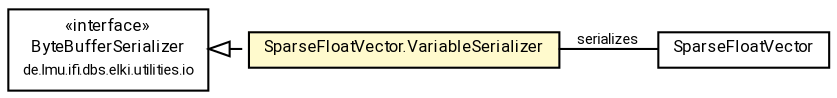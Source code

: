 #!/usr/local/bin/dot
#
# Class diagram 
# Generated by UMLGraph version R5_7_2-60-g0e99a6 (http://www.spinellis.gr/umlgraph/)
#

digraph G {
	graph [fontnames="svg"]
	edge [fontname="Roboto",fontsize=7,labelfontname="Roboto",labelfontsize=7,color="black"];
	node [fontname="Roboto",fontcolor="black",fontsize=8,shape=plaintext,margin=0,width=0,height=0];
	nodesep=0.15;
	ranksep=0.25;
	rankdir=LR;
	// de.lmu.ifi.dbs.elki.data.SparseFloatVector
	c9758676 [label=<<table title="de.lmu.ifi.dbs.elki.data.SparseFloatVector" border="0" cellborder="1" cellspacing="0" cellpadding="2" href="SparseFloatVector.html" target="_parent">
		<tr><td><table border="0" cellspacing="0" cellpadding="1">
		<tr><td align="center" balign="center"> <font face="Roboto">SparseFloatVector</font> </td></tr>
		</table></td></tr>
		</table>>, URL="SparseFloatVector.html"];
	// de.lmu.ifi.dbs.elki.data.SparseFloatVector.VariableSerializer
	c9758679 [label=<<table title="de.lmu.ifi.dbs.elki.data.SparseFloatVector.VariableSerializer" border="0" cellborder="1" cellspacing="0" cellpadding="2" bgcolor="lemonChiffon" href="SparseFloatVector.VariableSerializer.html" target="_parent">
		<tr><td><table border="0" cellspacing="0" cellpadding="1">
		<tr><td align="center" balign="center"> <font face="Roboto">SparseFloatVector.VariableSerializer</font> </td></tr>
		</table></td></tr>
		</table>>, URL="SparseFloatVector.VariableSerializer.html"];
	// de.lmu.ifi.dbs.elki.utilities.io.ByteBufferSerializer<T>
	c9759364 [label=<<table title="de.lmu.ifi.dbs.elki.utilities.io.ByteBufferSerializer" border="0" cellborder="1" cellspacing="0" cellpadding="2" href="../utilities/io/ByteBufferSerializer.html" target="_parent">
		<tr><td><table border="0" cellspacing="0" cellpadding="1">
		<tr><td align="center" balign="center"> &#171;interface&#187; </td></tr>
		<tr><td align="center" balign="center"> <font face="Roboto">ByteBufferSerializer</font> </td></tr>
		<tr><td align="center" balign="center"> <font face="Roboto" point-size="7.0">de.lmu.ifi.dbs.elki.utilities.io</font> </td></tr>
		</table></td></tr>
		</table>>, URL="../utilities/io/ByteBufferSerializer.html"];
	// de.lmu.ifi.dbs.elki.data.SparseFloatVector.VariableSerializer implements de.lmu.ifi.dbs.elki.utilities.io.ByteBufferSerializer<T>
	c9759364 -> c9758679 [arrowtail=empty,style=dashed,dir=back,weight=9];
	// de.lmu.ifi.dbs.elki.data.SparseFloatVector.VariableSerializer assoc de.lmu.ifi.dbs.elki.data.SparseFloatVector
	c9758679 -> c9758676 [arrowhead=none,weight=2,label="serializes"];
}

